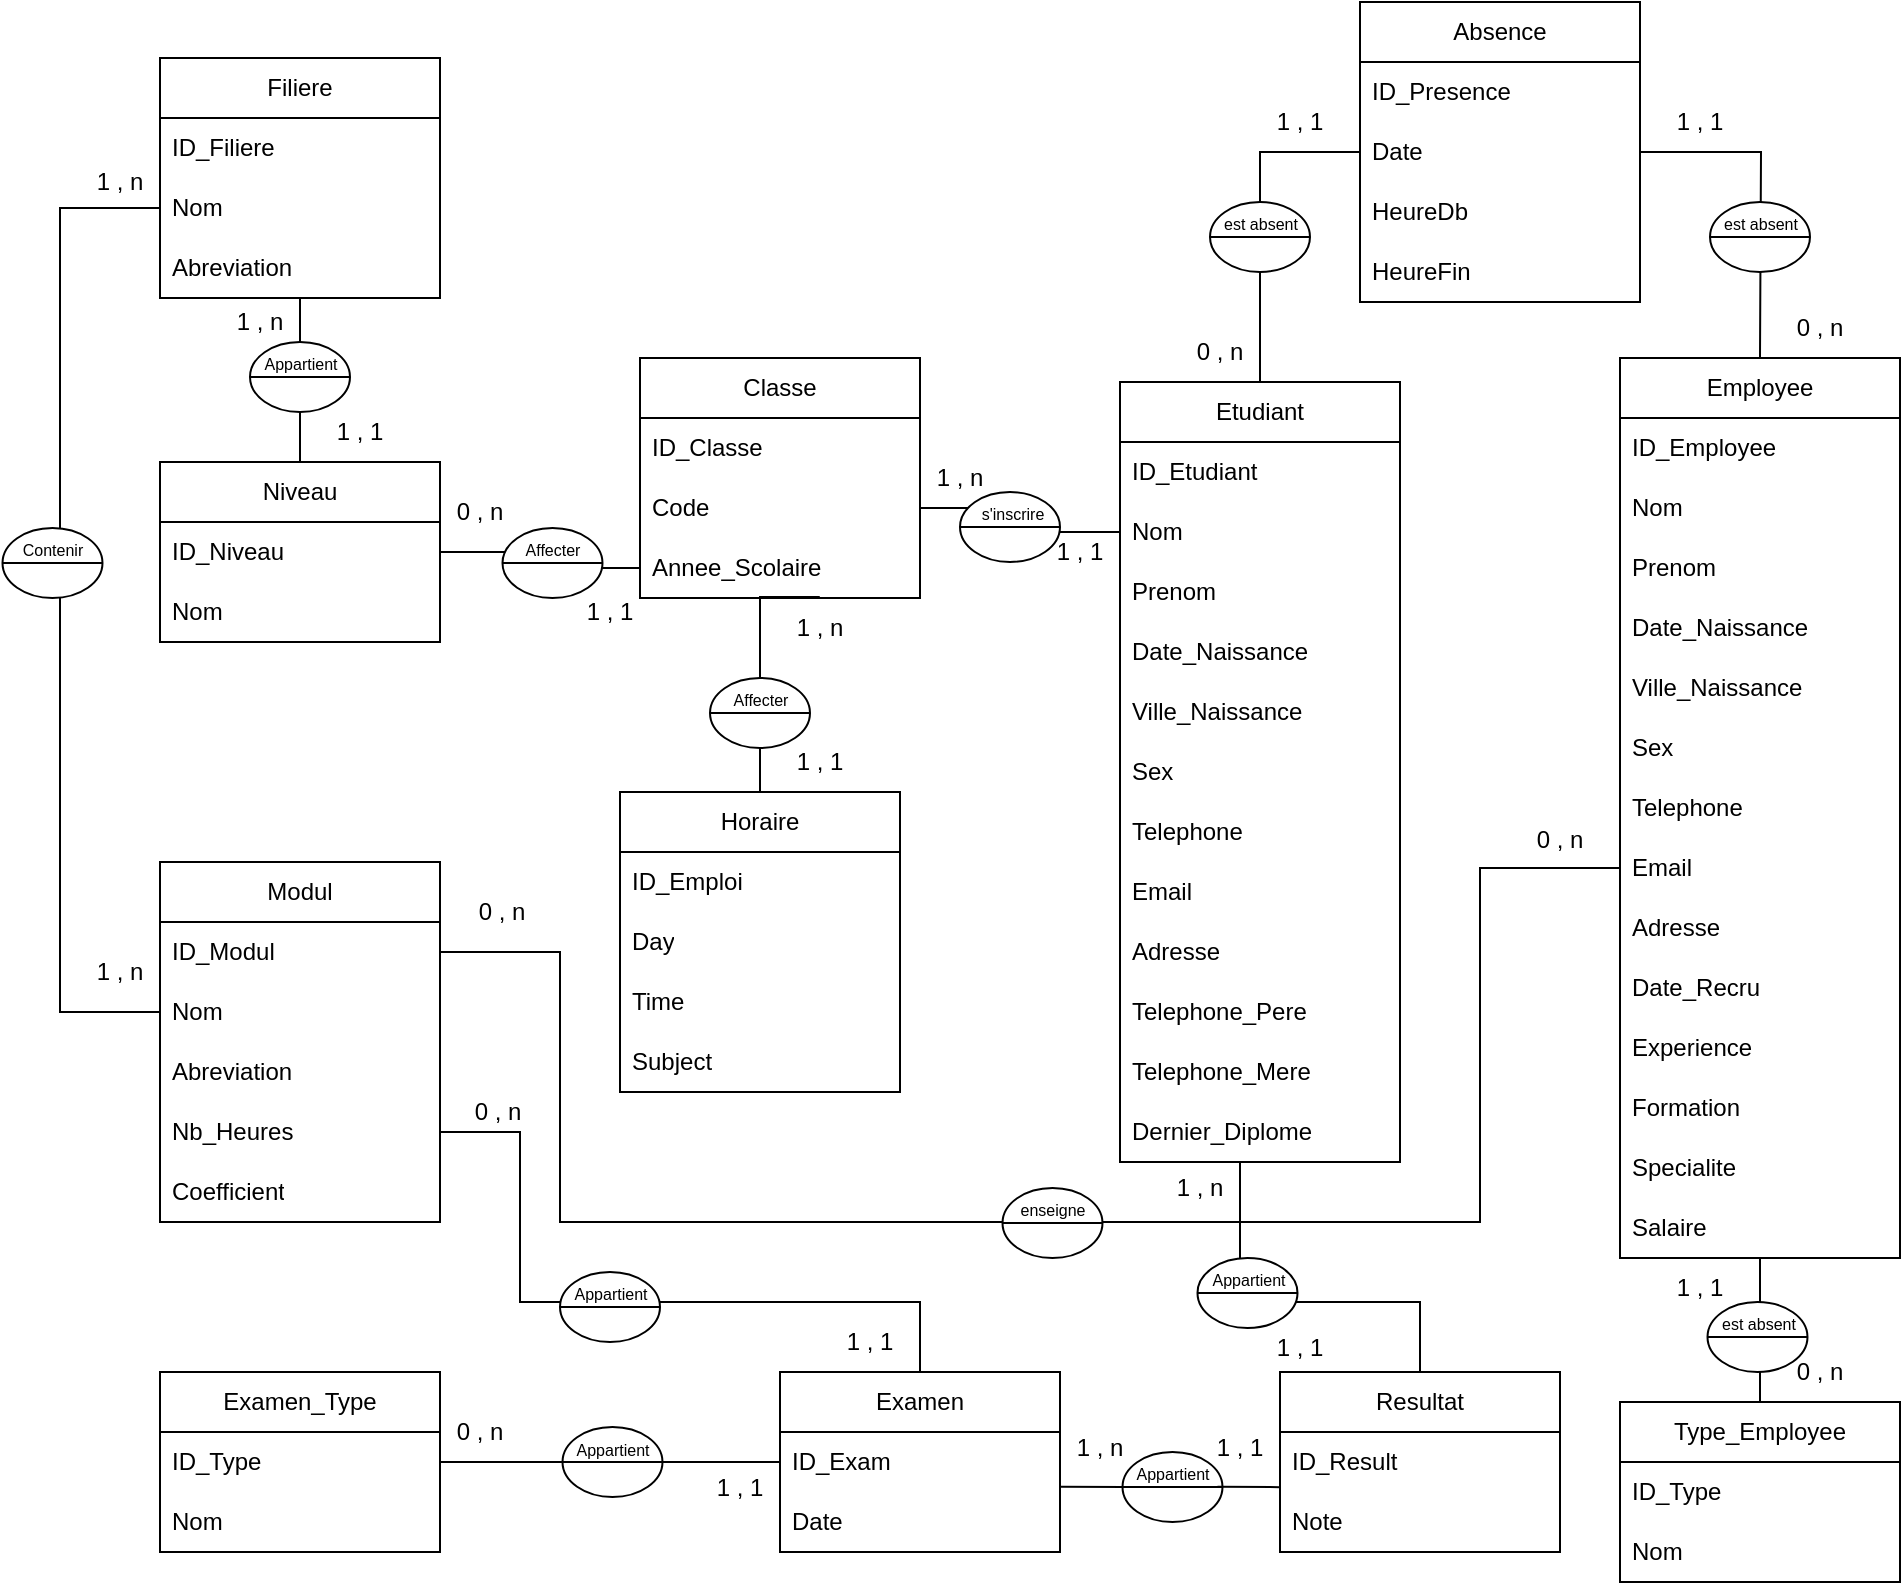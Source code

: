 <mxfile version="20.7.4" type="device"><diagram name="Page-1" id="c4acf3e9-155e-7222-9cf6-157b1a14988f"><mxGraphModel dx="1240" dy="540" grid="1" gridSize="10" guides="1" tooltips="1" connect="1" arrows="1" fold="1" page="1" pageScale="1" pageWidth="1169" pageHeight="827" math="0" shadow="0"><root><mxCell id="0"/><mxCell id="1" parent="0"/><mxCell id="BDqJFJraosxSf5C32oh6-7" value="Etudiant" style="swimlane;fontStyle=0;childLayout=stackLayout;horizontal=1;startSize=30;horizontalStack=0;resizeParent=1;resizeParentMax=0;resizeLast=0;collapsible=1;marginBottom=0;whiteSpace=wrap;html=1;" parent="1" vertex="1"><mxGeometry x="720" y="200" width="140" height="390" as="geometry"><mxRectangle x="700" y="240" width="80" height="30" as="alternateBounds"/></mxGeometry></mxCell><mxCell id="BDqJFJraosxSf5C32oh6-8" value="ID_Etudiant" style="text;strokeColor=none;fillColor=none;align=left;verticalAlign=middle;spacingLeft=4;spacingRight=4;overflow=hidden;points=[[0,0.5],[1,0.5]];portConstraint=eastwest;rotatable=0;whiteSpace=wrap;html=1;" parent="BDqJFJraosxSf5C32oh6-7" vertex="1"><mxGeometry y="30" width="140" height="30" as="geometry"/></mxCell><mxCell id="BDqJFJraosxSf5C32oh6-9" value="Nom" style="text;strokeColor=none;fillColor=none;align=left;verticalAlign=middle;spacingLeft=4;spacingRight=4;overflow=hidden;points=[[0,0.5],[1,0.5]];portConstraint=eastwest;rotatable=0;whiteSpace=wrap;html=1;" parent="BDqJFJraosxSf5C32oh6-7" vertex="1"><mxGeometry y="60" width="140" height="30" as="geometry"/></mxCell><mxCell id="BDqJFJraosxSf5C32oh6-10" value="Prenom" style="text;strokeColor=none;fillColor=none;align=left;verticalAlign=middle;spacingLeft=4;spacingRight=4;overflow=hidden;points=[[0,0.5],[1,0.5]];portConstraint=eastwest;rotatable=0;whiteSpace=wrap;html=1;" parent="BDqJFJraosxSf5C32oh6-7" vertex="1"><mxGeometry y="90" width="140" height="30" as="geometry"/></mxCell><mxCell id="BDqJFJraosxSf5C32oh6-11" value="Date_Naissance" style="text;strokeColor=none;fillColor=none;align=left;verticalAlign=middle;spacingLeft=4;spacingRight=4;overflow=hidden;points=[[0,0.5],[1,0.5]];portConstraint=eastwest;rotatable=0;whiteSpace=wrap;html=1;" parent="BDqJFJraosxSf5C32oh6-7" vertex="1"><mxGeometry y="120" width="140" height="30" as="geometry"/></mxCell><mxCell id="BDqJFJraosxSf5C32oh6-13" value="Ville_Naissance" style="text;strokeColor=none;fillColor=none;align=left;verticalAlign=middle;spacingLeft=4;spacingRight=4;overflow=hidden;points=[[0,0.5],[1,0.5]];portConstraint=eastwest;rotatable=0;whiteSpace=wrap;html=1;" parent="BDqJFJraosxSf5C32oh6-7" vertex="1"><mxGeometry y="150" width="140" height="30" as="geometry"/></mxCell><mxCell id="BDqJFJraosxSf5C32oh6-14" value="Sex" style="text;strokeColor=none;fillColor=none;align=left;verticalAlign=middle;spacingLeft=4;spacingRight=4;overflow=hidden;points=[[0,0.5],[1,0.5]];portConstraint=eastwest;rotatable=0;whiteSpace=wrap;html=1;" parent="BDqJFJraosxSf5C32oh6-7" vertex="1"><mxGeometry y="180" width="140" height="30" as="geometry"/></mxCell><mxCell id="BDqJFJraosxSf5C32oh6-16" value="Telephone" style="text;strokeColor=none;fillColor=none;align=left;verticalAlign=middle;spacingLeft=4;spacingRight=4;overflow=hidden;points=[[0,0.5],[1,0.5]];portConstraint=eastwest;rotatable=0;whiteSpace=wrap;html=1;" parent="BDqJFJraosxSf5C32oh6-7" vertex="1"><mxGeometry y="210" width="140" height="30" as="geometry"/></mxCell><mxCell id="BDqJFJraosxSf5C32oh6-15" value="Email" style="text;strokeColor=none;fillColor=none;align=left;verticalAlign=middle;spacingLeft=4;spacingRight=4;overflow=hidden;points=[[0,0.5],[1,0.5]];portConstraint=eastwest;rotatable=0;whiteSpace=wrap;html=1;" parent="BDqJFJraosxSf5C32oh6-7" vertex="1"><mxGeometry y="240" width="140" height="30" as="geometry"/></mxCell><mxCell id="BDqJFJraosxSf5C32oh6-12" value="Adresse" style="text;strokeColor=none;fillColor=none;align=left;verticalAlign=middle;spacingLeft=4;spacingRight=4;overflow=hidden;points=[[0,0.5],[1,0.5]];portConstraint=eastwest;rotatable=0;whiteSpace=wrap;html=1;" parent="BDqJFJraosxSf5C32oh6-7" vertex="1"><mxGeometry y="270" width="140" height="30" as="geometry"/></mxCell><mxCell id="BDqJFJraosxSf5C32oh6-17" value="Telephone_Pere" style="text;strokeColor=none;fillColor=none;align=left;verticalAlign=middle;spacingLeft=4;spacingRight=4;overflow=hidden;points=[[0,0.5],[1,0.5]];portConstraint=eastwest;rotatable=0;whiteSpace=wrap;html=1;" parent="BDqJFJraosxSf5C32oh6-7" vertex="1"><mxGeometry y="300" width="140" height="30" as="geometry"/></mxCell><mxCell id="BDqJFJraosxSf5C32oh6-19" value="Telephone_Mere" style="text;strokeColor=none;fillColor=none;align=left;verticalAlign=middle;spacingLeft=4;spacingRight=4;overflow=hidden;points=[[0,0.5],[1,0.5]];portConstraint=eastwest;rotatable=0;whiteSpace=wrap;html=1;" parent="BDqJFJraosxSf5C32oh6-7" vertex="1"><mxGeometry y="330" width="140" height="30" as="geometry"/></mxCell><mxCell id="BDqJFJraosxSf5C32oh6-22" value="Dernier_Diplome" style="text;strokeColor=none;fillColor=none;align=left;verticalAlign=middle;spacingLeft=4;spacingRight=4;overflow=hidden;points=[[0,0.5],[1,0.5]];portConstraint=eastwest;rotatable=0;whiteSpace=wrap;html=1;" parent="BDqJFJraosxSf5C32oh6-7" vertex="1"><mxGeometry y="360" width="140" height="30" as="geometry"/></mxCell><mxCell id="BDqJFJraosxSf5C32oh6-83" value="" style="edgeStyle=orthogonalEdgeStyle;rounded=0;orthogonalLoop=1;jettySize=auto;html=1;endArrow=none;endFill=0;entryX=0.5;entryY=0;entryDx=0;entryDy=0;exitX=0;exitY=0.5;exitDx=0;exitDy=0;" parent="1" source="BDqJFJraosxSf5C32oh6-25" target="BDqJFJraosxSf5C32oh6-7" edge="1"><mxGeometry relative="1" as="geometry"><mxPoint x="760" y="150" as="targetPoint"/></mxGeometry></mxCell><mxCell id="BDqJFJraosxSf5C32oh6-23" value="Absence" style="swimlane;fontStyle=0;childLayout=stackLayout;horizontal=1;startSize=30;horizontalStack=0;resizeParent=1;resizeParentMax=0;resizeLast=0;collapsible=1;marginBottom=0;whiteSpace=wrap;html=1;" parent="1" vertex="1"><mxGeometry x="840" y="10" width="140" height="150" as="geometry"><mxRectangle x="970" y="60" width="90" height="30" as="alternateBounds"/></mxGeometry></mxCell><mxCell id="BDqJFJraosxSf5C32oh6-24" value="ID_Presence" style="text;strokeColor=none;fillColor=none;align=left;verticalAlign=middle;spacingLeft=4;spacingRight=4;overflow=hidden;points=[[0,0.5],[1,0.5]];portConstraint=eastwest;rotatable=0;whiteSpace=wrap;html=1;" parent="BDqJFJraosxSf5C32oh6-23" vertex="1"><mxGeometry y="30" width="140" height="30" as="geometry"/></mxCell><mxCell id="BDqJFJraosxSf5C32oh6-25" value="Date" style="text;strokeColor=none;fillColor=none;align=left;verticalAlign=middle;spacingLeft=4;spacingRight=4;overflow=hidden;points=[[0,0.5],[1,0.5]];portConstraint=eastwest;rotatable=0;whiteSpace=wrap;html=1;" parent="BDqJFJraosxSf5C32oh6-23" vertex="1"><mxGeometry y="60" width="140" height="30" as="geometry"/></mxCell><mxCell id="BDqJFJraosxSf5C32oh6-26" value="HeureDb" style="text;strokeColor=none;fillColor=none;align=left;verticalAlign=middle;spacingLeft=4;spacingRight=4;overflow=hidden;points=[[0,0.5],[1,0.5]];portConstraint=eastwest;rotatable=0;whiteSpace=wrap;html=1;" parent="BDqJFJraosxSf5C32oh6-23" vertex="1"><mxGeometry y="90" width="140" height="30" as="geometry"/></mxCell><mxCell id="LpvMC98S7LOl_CWkUgZW-2" value="HeureFin" style="text;strokeColor=none;fillColor=none;align=left;verticalAlign=middle;spacingLeft=4;spacingRight=4;overflow=hidden;points=[[0,0.5],[1,0.5]];portConstraint=eastwest;rotatable=0;whiteSpace=wrap;html=1;" vertex="1" parent="BDqJFJraosxSf5C32oh6-23"><mxGeometry y="120" width="140" height="30" as="geometry"/></mxCell><mxCell id="BDqJFJraosxSf5C32oh6-85" value="" style="edgeStyle=orthogonalEdgeStyle;rounded=0;orthogonalLoop=1;jettySize=auto;html=1;endArrow=none;endFill=0;entryX=0.5;entryY=0;entryDx=0;entryDy=0;" parent="1" source="BDqJFJraosxSf5C32oh6-28" target="BDqJFJraosxSf5C32oh6-46" edge="1"><mxGeometry relative="1" as="geometry"/></mxCell><mxCell id="BDqJFJraosxSf5C32oh6-28" value="Employee" style="swimlane;fontStyle=0;childLayout=stackLayout;horizontal=1;startSize=30;horizontalStack=0;resizeParent=1;resizeParentMax=0;resizeLast=0;collapsible=1;marginBottom=0;whiteSpace=wrap;html=1;" parent="1" vertex="1"><mxGeometry x="970" y="188" width="140" height="450" as="geometry"><mxRectangle x="970" y="240" width="90" height="30" as="alternateBounds"/></mxGeometry></mxCell><mxCell id="BDqJFJraosxSf5C32oh6-29" value="ID_Employee" style="text;strokeColor=none;fillColor=none;align=left;verticalAlign=middle;spacingLeft=4;spacingRight=4;overflow=hidden;points=[[0,0.5],[1,0.5]];portConstraint=eastwest;rotatable=0;whiteSpace=wrap;html=1;" parent="BDqJFJraosxSf5C32oh6-28" vertex="1"><mxGeometry y="30" width="140" height="30" as="geometry"/></mxCell><mxCell id="BDqJFJraosxSf5C32oh6-30" value="Nom" style="text;strokeColor=none;fillColor=none;align=left;verticalAlign=middle;spacingLeft=4;spacingRight=4;overflow=hidden;points=[[0,0.5],[1,0.5]];portConstraint=eastwest;rotatable=0;whiteSpace=wrap;html=1;" parent="BDqJFJraosxSf5C32oh6-28" vertex="1"><mxGeometry y="60" width="140" height="30" as="geometry"/></mxCell><mxCell id="BDqJFJraosxSf5C32oh6-31" value="Prenom" style="text;strokeColor=none;fillColor=none;align=left;verticalAlign=middle;spacingLeft=4;spacingRight=4;overflow=hidden;points=[[0,0.5],[1,0.5]];portConstraint=eastwest;rotatable=0;whiteSpace=wrap;html=1;" parent="BDqJFJraosxSf5C32oh6-28" vertex="1"><mxGeometry y="90" width="140" height="30" as="geometry"/></mxCell><mxCell id="BDqJFJraosxSf5C32oh6-32" value="Date_Naissance" style="text;strokeColor=none;fillColor=none;align=left;verticalAlign=middle;spacingLeft=4;spacingRight=4;overflow=hidden;points=[[0,0.5],[1,0.5]];portConstraint=eastwest;rotatable=0;whiteSpace=wrap;html=1;" parent="BDqJFJraosxSf5C32oh6-28" vertex="1"><mxGeometry y="120" width="140" height="30" as="geometry"/></mxCell><mxCell id="BDqJFJraosxSf5C32oh6-33" value="Ville_Naissance" style="text;strokeColor=none;fillColor=none;align=left;verticalAlign=middle;spacingLeft=4;spacingRight=4;overflow=hidden;points=[[0,0.5],[1,0.5]];portConstraint=eastwest;rotatable=0;whiteSpace=wrap;html=1;" parent="BDqJFJraosxSf5C32oh6-28" vertex="1"><mxGeometry y="150" width="140" height="30" as="geometry"/></mxCell><mxCell id="BDqJFJraosxSf5C32oh6-34" value="Sex" style="text;strokeColor=none;fillColor=none;align=left;verticalAlign=middle;spacingLeft=4;spacingRight=4;overflow=hidden;points=[[0,0.5],[1,0.5]];portConstraint=eastwest;rotatable=0;whiteSpace=wrap;html=1;" parent="BDqJFJraosxSf5C32oh6-28" vertex="1"><mxGeometry y="180" width="140" height="30" as="geometry"/></mxCell><mxCell id="BDqJFJraosxSf5C32oh6-35" value="Telephone" style="text;strokeColor=none;fillColor=none;align=left;verticalAlign=middle;spacingLeft=4;spacingRight=4;overflow=hidden;points=[[0,0.5],[1,0.5]];portConstraint=eastwest;rotatable=0;whiteSpace=wrap;html=1;" parent="BDqJFJraosxSf5C32oh6-28" vertex="1"><mxGeometry y="210" width="140" height="30" as="geometry"/></mxCell><mxCell id="BDqJFJraosxSf5C32oh6-36" value="Email" style="text;strokeColor=none;fillColor=none;align=left;verticalAlign=middle;spacingLeft=4;spacingRight=4;overflow=hidden;points=[[0,0.5],[1,0.5]];portConstraint=eastwest;rotatable=0;whiteSpace=wrap;html=1;" parent="BDqJFJraosxSf5C32oh6-28" vertex="1"><mxGeometry y="240" width="140" height="30" as="geometry"/></mxCell><mxCell id="BDqJFJraosxSf5C32oh6-37" value="Adresse" style="text;strokeColor=none;fillColor=none;align=left;verticalAlign=middle;spacingLeft=4;spacingRight=4;overflow=hidden;points=[[0,0.5],[1,0.5]];portConstraint=eastwest;rotatable=0;whiteSpace=wrap;html=1;" parent="BDqJFJraosxSf5C32oh6-28" vertex="1"><mxGeometry y="270" width="140" height="30" as="geometry"/></mxCell><mxCell id="BDqJFJraosxSf5C32oh6-41" value="Date_Recru" style="text;strokeColor=none;fillColor=none;align=left;verticalAlign=middle;spacingLeft=4;spacingRight=4;overflow=hidden;points=[[0,0.5],[1,0.5]];portConstraint=eastwest;rotatable=0;whiteSpace=wrap;html=1;" parent="BDqJFJraosxSf5C32oh6-28" vertex="1"><mxGeometry y="300" width="140" height="30" as="geometry"/></mxCell><mxCell id="BDqJFJraosxSf5C32oh6-42" value="Experience" style="text;strokeColor=none;fillColor=none;align=left;verticalAlign=middle;spacingLeft=4;spacingRight=4;overflow=hidden;points=[[0,0.5],[1,0.5]];portConstraint=eastwest;rotatable=0;whiteSpace=wrap;html=1;" parent="BDqJFJraosxSf5C32oh6-28" vertex="1"><mxGeometry y="330" width="140" height="30" as="geometry"/></mxCell><mxCell id="BDqJFJraosxSf5C32oh6-45" value="Formation" style="text;strokeColor=none;fillColor=none;align=left;verticalAlign=middle;spacingLeft=4;spacingRight=4;overflow=hidden;points=[[0,0.5],[1,0.5]];portConstraint=eastwest;rotatable=0;whiteSpace=wrap;html=1;" parent="BDqJFJraosxSf5C32oh6-28" vertex="1"><mxGeometry y="360" width="140" height="30" as="geometry"/></mxCell><mxCell id="BDqJFJraosxSf5C32oh6-43" value="Specialite" style="text;strokeColor=none;fillColor=none;align=left;verticalAlign=middle;spacingLeft=4;spacingRight=4;overflow=hidden;points=[[0,0.5],[1,0.5]];portConstraint=eastwest;rotatable=0;whiteSpace=wrap;html=1;" parent="BDqJFJraosxSf5C32oh6-28" vertex="1"><mxGeometry y="390" width="140" height="30" as="geometry"/></mxCell><mxCell id="BDqJFJraosxSf5C32oh6-44" value="Salaire" style="text;strokeColor=none;fillColor=none;align=left;verticalAlign=middle;spacingLeft=4;spacingRight=4;overflow=hidden;points=[[0,0.5],[1,0.5]];portConstraint=eastwest;rotatable=0;whiteSpace=wrap;html=1;" parent="BDqJFJraosxSf5C32oh6-28" vertex="1"><mxGeometry y="420" width="140" height="30" as="geometry"/></mxCell><mxCell id="BDqJFJraosxSf5C32oh6-46" value="Type_Employee" style="swimlane;fontStyle=0;childLayout=stackLayout;horizontal=1;startSize=30;horizontalStack=0;resizeParent=1;resizeParentMax=0;resizeLast=0;collapsible=1;marginBottom=0;whiteSpace=wrap;html=1;" parent="1" vertex="1"><mxGeometry x="970" y="710" width="140" height="90" as="geometry"><mxRectangle x="490" y="700" width="130" height="30" as="alternateBounds"/></mxGeometry></mxCell><mxCell id="BDqJFJraosxSf5C32oh6-47" value="ID_Type" style="text;strokeColor=none;fillColor=none;align=left;verticalAlign=middle;spacingLeft=4;spacingRight=4;overflow=hidden;points=[[0,0.5],[1,0.5]];portConstraint=eastwest;rotatable=0;whiteSpace=wrap;html=1;" parent="BDqJFJraosxSf5C32oh6-46" vertex="1"><mxGeometry y="30" width="140" height="30" as="geometry"/></mxCell><mxCell id="BDqJFJraosxSf5C32oh6-48" value="Nom" style="text;strokeColor=none;fillColor=none;align=left;verticalAlign=middle;spacingLeft=4;spacingRight=4;overflow=hidden;points=[[0,0.5],[1,0.5]];portConstraint=eastwest;rotatable=0;whiteSpace=wrap;html=1;" parent="BDqJFJraosxSf5C32oh6-46" vertex="1"><mxGeometry y="60" width="140" height="30" as="geometry"/></mxCell><mxCell id="BDqJFJraosxSf5C32oh6-50" value="Modul" style="swimlane;fontStyle=0;childLayout=stackLayout;horizontal=1;startSize=30;horizontalStack=0;resizeParent=1;resizeParentMax=0;resizeLast=0;collapsible=1;marginBottom=0;whiteSpace=wrap;html=1;" parent="1" vertex="1"><mxGeometry x="240" y="440" width="140" height="180" as="geometry"><mxRectangle x="100" y="240" width="70" height="30" as="alternateBounds"/></mxGeometry></mxCell><mxCell id="BDqJFJraosxSf5C32oh6-51" value="ID_Modul" style="text;strokeColor=none;fillColor=none;align=left;verticalAlign=middle;spacingLeft=4;spacingRight=4;overflow=hidden;points=[[0,0.5],[1,0.5]];portConstraint=eastwest;rotatable=0;whiteSpace=wrap;html=1;" parent="BDqJFJraosxSf5C32oh6-50" vertex="1"><mxGeometry y="30" width="140" height="30" as="geometry"/></mxCell><mxCell id="BDqJFJraosxSf5C32oh6-52" value="Nom" style="text;strokeColor=none;fillColor=none;align=left;verticalAlign=middle;spacingLeft=4;spacingRight=4;overflow=hidden;points=[[0,0.5],[1,0.5]];portConstraint=eastwest;rotatable=0;whiteSpace=wrap;html=1;" parent="BDqJFJraosxSf5C32oh6-50" vertex="1"><mxGeometry y="60" width="140" height="30" as="geometry"/></mxCell><mxCell id="BDqJFJraosxSf5C32oh6-54" value="Abreviation" style="text;strokeColor=none;fillColor=none;align=left;verticalAlign=middle;spacingLeft=4;spacingRight=4;overflow=hidden;points=[[0,0.5],[1,0.5]];portConstraint=eastwest;rotatable=0;whiteSpace=wrap;html=1;" parent="BDqJFJraosxSf5C32oh6-50" vertex="1"><mxGeometry y="90" width="140" height="30" as="geometry"/></mxCell><mxCell id="BDqJFJraosxSf5C32oh6-53" value="Nb_Heures" style="text;strokeColor=none;fillColor=none;align=left;verticalAlign=middle;spacingLeft=4;spacingRight=4;overflow=hidden;points=[[0,0.5],[1,0.5]];portConstraint=eastwest;rotatable=0;whiteSpace=wrap;html=1;" parent="BDqJFJraosxSf5C32oh6-50" vertex="1"><mxGeometry y="120" width="140" height="30" as="geometry"/></mxCell><mxCell id="wrR110XoB-tmoov1Erdq-1" value="Coefficient" style="text;strokeColor=none;fillColor=none;align=left;verticalAlign=middle;spacingLeft=4;spacingRight=4;overflow=hidden;points=[[0,0.5],[1,0.5]];portConstraint=eastwest;rotatable=0;whiteSpace=wrap;html=1;" parent="BDqJFJraosxSf5C32oh6-50" vertex="1"><mxGeometry y="150" width="140" height="30" as="geometry"/></mxCell><mxCell id="BDqJFJraosxSf5C32oh6-127" value="" style="edgeStyle=orthogonalEdgeStyle;rounded=0;orthogonalLoop=1;jettySize=auto;html=1;endArrow=none;endFill=0;entryX=0.5;entryY=0.982;entryDx=0;entryDy=0;entryPerimeter=0;" parent="1" source="BDqJFJraosxSf5C32oh6-55" target="BDqJFJraosxSf5C32oh6-65" edge="1"><mxGeometry relative="1" as="geometry"/></mxCell><mxCell id="BDqJFJraosxSf5C32oh6-55" value="Niveau" style="swimlane;fontStyle=0;childLayout=stackLayout;horizontal=1;startSize=30;horizontalStack=0;resizeParent=1;resizeParentMax=0;resizeLast=0;collapsible=1;marginBottom=0;whiteSpace=wrap;html=1;" parent="1" vertex="1"><mxGeometry x="240" y="240" width="140" height="90" as="geometry"><mxRectangle x="100" y="480" width="80" height="30" as="alternateBounds"/></mxGeometry></mxCell><mxCell id="BDqJFJraosxSf5C32oh6-56" value="ID_Niveau" style="text;strokeColor=none;fillColor=none;align=left;verticalAlign=middle;spacingLeft=4;spacingRight=4;overflow=hidden;points=[[0,0.5],[1,0.5]];portConstraint=eastwest;rotatable=0;whiteSpace=wrap;html=1;" parent="BDqJFJraosxSf5C32oh6-55" vertex="1"><mxGeometry y="30" width="140" height="30" as="geometry"/></mxCell><mxCell id="BDqJFJraosxSf5C32oh6-57" value="Nom" style="text;strokeColor=none;fillColor=none;align=left;verticalAlign=middle;spacingLeft=4;spacingRight=4;overflow=hidden;points=[[0,0.5],[1,0.5]];portConstraint=eastwest;rotatable=0;whiteSpace=wrap;html=1;" parent="BDqJFJraosxSf5C32oh6-55" vertex="1"><mxGeometry y="60" width="140" height="30" as="geometry"/></mxCell><mxCell id="BDqJFJraosxSf5C32oh6-62" value="Filiere" style="swimlane;fontStyle=0;childLayout=stackLayout;horizontal=1;startSize=30;horizontalStack=0;resizeParent=1;resizeParentMax=0;resizeLast=0;collapsible=1;marginBottom=0;whiteSpace=wrap;html=1;" parent="1" vertex="1"><mxGeometry x="240" y="38" width="140" height="120" as="geometry"><mxRectangle x="100" y="480" width="80" height="30" as="alternateBounds"/></mxGeometry></mxCell><mxCell id="BDqJFJraosxSf5C32oh6-63" value="ID_Filiere" style="text;strokeColor=none;fillColor=none;align=left;verticalAlign=middle;spacingLeft=4;spacingRight=4;overflow=hidden;points=[[0,0.5],[1,0.5]];portConstraint=eastwest;rotatable=0;whiteSpace=wrap;html=1;" parent="BDqJFJraosxSf5C32oh6-62" vertex="1"><mxGeometry y="30" width="140" height="30" as="geometry"/></mxCell><mxCell id="BDqJFJraosxSf5C32oh6-64" value="Nom" style="text;strokeColor=none;fillColor=none;align=left;verticalAlign=middle;spacingLeft=4;spacingRight=4;overflow=hidden;points=[[0,0.5],[1,0.5]];portConstraint=eastwest;rotatable=0;whiteSpace=wrap;html=1;" parent="BDqJFJraosxSf5C32oh6-62" vertex="1"><mxGeometry y="60" width="140" height="30" as="geometry"/></mxCell><mxCell id="BDqJFJraosxSf5C32oh6-65" value="Abreviation" style="text;strokeColor=none;fillColor=none;align=left;verticalAlign=middle;spacingLeft=4;spacingRight=4;overflow=hidden;points=[[0,0.5],[1,0.5]];portConstraint=eastwest;rotatable=0;whiteSpace=wrap;html=1;" parent="BDqJFJraosxSf5C32oh6-62" vertex="1"><mxGeometry y="90" width="140" height="30" as="geometry"/></mxCell><mxCell id="BDqJFJraosxSf5C32oh6-84" value="" style="edgeStyle=orthogonalEdgeStyle;rounded=0;orthogonalLoop=1;jettySize=auto;html=1;endArrow=none;endFill=0;entryX=0.5;entryY=0;entryDx=0;entryDy=0;exitX=1;exitY=0.5;exitDx=0;exitDy=0;" parent="1" source="BDqJFJraosxSf5C32oh6-25" edge="1"><mxGeometry relative="1" as="geometry"><mxPoint x="1110" y="85" as="sourcePoint"/><mxPoint x="1040" y="188" as="targetPoint"/></mxGeometry></mxCell><mxCell id="BDqJFJraosxSf5C32oh6-86" value="Classe" style="swimlane;fontStyle=0;childLayout=stackLayout;horizontal=1;startSize=30;horizontalStack=0;resizeParent=1;resizeParentMax=0;resizeLast=0;collapsible=1;marginBottom=0;whiteSpace=wrap;html=1;" parent="1" vertex="1"><mxGeometry x="480" y="188" width="140" height="120" as="geometry"><mxRectangle x="100" y="240" width="70" height="30" as="alternateBounds"/></mxGeometry></mxCell><mxCell id="BDqJFJraosxSf5C32oh6-87" value="ID_Classe" style="text;strokeColor=none;fillColor=none;align=left;verticalAlign=middle;spacingLeft=4;spacingRight=4;overflow=hidden;points=[[0,0.5],[1,0.5]];portConstraint=eastwest;rotatable=0;whiteSpace=wrap;html=1;" parent="BDqJFJraosxSf5C32oh6-86" vertex="1"><mxGeometry y="30" width="140" height="30" as="geometry"/></mxCell><mxCell id="BDqJFJraosxSf5C32oh6-88" value="Code" style="text;strokeColor=none;fillColor=none;align=left;verticalAlign=middle;spacingLeft=4;spacingRight=4;overflow=hidden;points=[[0,0.5],[1,0.5]];portConstraint=eastwest;rotatable=0;whiteSpace=wrap;html=1;" parent="BDqJFJraosxSf5C32oh6-86" vertex="1"><mxGeometry y="60" width="140" height="30" as="geometry"/></mxCell><mxCell id="BDqJFJraosxSf5C32oh6-89" value="Annee_Scolaire" style="text;strokeColor=none;fillColor=none;align=left;verticalAlign=middle;spacingLeft=4;spacingRight=4;overflow=hidden;points=[[0,0.5],[1,0.5]];portConstraint=eastwest;rotatable=0;whiteSpace=wrap;html=1;" parent="BDqJFJraosxSf5C32oh6-86" vertex="1"><mxGeometry y="90" width="140" height="30" as="geometry"/></mxCell><mxCell id="BDqJFJraosxSf5C32oh6-91" value="" style="edgeStyle=orthogonalEdgeStyle;rounded=0;orthogonalLoop=1;jettySize=auto;html=1;endArrow=none;endFill=0;entryX=0;entryY=0.5;entryDx=0;entryDy=0;" parent="1" source="BDqJFJraosxSf5C32oh6-56" target="BDqJFJraosxSf5C32oh6-89" edge="1"><mxGeometry relative="1" as="geometry"><mxPoint x="460" y="285" as="targetPoint"/></mxGeometry></mxCell><mxCell id="BDqJFJraosxSf5C32oh6-96" value="" style="edgeStyle=orthogonalEdgeStyle;rounded=0;orthogonalLoop=1;jettySize=auto;html=1;endArrow=none;endFill=0;entryX=0.642;entryY=0.982;entryDx=0;entryDy=0;entryPerimeter=0;" parent="1" source="BDqJFJraosxSf5C32oh6-92" target="BDqJFJraosxSf5C32oh6-89" edge="1"><mxGeometry x="1" y="-38" relative="1" as="geometry"><Array as="points"><mxPoint x="540" y="307"/></Array><mxPoint x="20" y="-5" as="offset"/></mxGeometry></mxCell><mxCell id="BDqJFJraosxSf5C32oh6-92" value="Horaire" style="swimlane;fontStyle=0;childLayout=stackLayout;horizontal=1;startSize=30;horizontalStack=0;resizeParent=1;resizeParentMax=0;resizeLast=0;collapsible=1;marginBottom=0;whiteSpace=wrap;html=1;" parent="1" vertex="1"><mxGeometry x="470" y="405" width="140" height="150" as="geometry"><mxRectangle x="100" y="240" width="70" height="30" as="alternateBounds"/></mxGeometry></mxCell><mxCell id="BDqJFJraosxSf5C32oh6-93" value="ID_Emploi" style="text;strokeColor=none;fillColor=none;align=left;verticalAlign=middle;spacingLeft=4;spacingRight=4;overflow=hidden;points=[[0,0.5],[1,0.5]];portConstraint=eastwest;rotatable=0;whiteSpace=wrap;html=1;" parent="BDqJFJraosxSf5C32oh6-92" vertex="1"><mxGeometry y="30" width="140" height="30" as="geometry"/></mxCell><mxCell id="BDqJFJraosxSf5C32oh6-94" value="Day" style="text;strokeColor=none;fillColor=none;align=left;verticalAlign=middle;spacingLeft=4;spacingRight=4;overflow=hidden;points=[[0,0.5],[1,0.5]];portConstraint=eastwest;rotatable=0;whiteSpace=wrap;html=1;" parent="BDqJFJraosxSf5C32oh6-92" vertex="1"><mxGeometry y="60" width="140" height="30" as="geometry"/></mxCell><mxCell id="cMiO4FuZJU6oSUpHGJwt-8" value="Time" style="text;strokeColor=none;fillColor=none;align=left;verticalAlign=middle;spacingLeft=4;spacingRight=4;overflow=hidden;points=[[0,0.5],[1,0.5]];portConstraint=eastwest;rotatable=0;whiteSpace=wrap;html=1;" parent="BDqJFJraosxSf5C32oh6-92" vertex="1"><mxGeometry y="90" width="140" height="30" as="geometry"/></mxCell><mxCell id="BDqJFJraosxSf5C32oh6-95" value="Subject" style="text;strokeColor=none;fillColor=none;align=left;verticalAlign=middle;spacingLeft=4;spacingRight=4;overflow=hidden;points=[[0,0.5],[1,0.5]];portConstraint=eastwest;rotatable=0;whiteSpace=wrap;html=1;" parent="BDqJFJraosxSf5C32oh6-92" vertex="1"><mxGeometry y="120" width="140" height="30" as="geometry"/></mxCell><mxCell id="BDqJFJraosxSf5C32oh6-97" value="" style="edgeStyle=orthogonalEdgeStyle;rounded=0;orthogonalLoop=1;jettySize=auto;html=1;endArrow=none;endFill=0;entryX=1;entryY=0.5;entryDx=0;entryDy=0;" parent="1" source="BDqJFJraosxSf5C32oh6-9" target="BDqJFJraosxSf5C32oh6-88" edge="1"><mxGeometry relative="1" as="geometry"/></mxCell><mxCell id="BDqJFJraosxSf5C32oh6-99" value="" style="endArrow=none;html=1;rounded=0;exitX=1;exitY=0.5;exitDx=0;exitDy=0;entryX=0;entryY=0.5;entryDx=0;entryDy=0;" parent="1" source="BDqJFJraosxSf5C32oh6-51" target="BDqJFJraosxSf5C32oh6-36" edge="1"><mxGeometry width="50" height="50" relative="1" as="geometry"><mxPoint x="650" y="490" as="sourcePoint"/><mxPoint x="700" y="440" as="targetPoint"/><Array as="points"><mxPoint x="440" y="485"/><mxPoint x="440" y="620"/><mxPoint x="900" y="620"/><mxPoint x="900" y="443"/></Array></mxGeometry></mxCell><mxCell id="BDqJFJraosxSf5C32oh6-100" value="Examen" style="swimlane;fontStyle=0;childLayout=stackLayout;horizontal=1;startSize=30;horizontalStack=0;resizeParent=1;resizeParentMax=0;resizeLast=0;collapsible=1;marginBottom=0;whiteSpace=wrap;html=1;" parent="1" vertex="1"><mxGeometry x="550" y="695" width="140" height="90" as="geometry"><mxRectangle x="490" y="700" width="130" height="30" as="alternateBounds"/></mxGeometry></mxCell><mxCell id="BDqJFJraosxSf5C32oh6-101" value="ID_Exam" style="text;strokeColor=none;fillColor=none;align=left;verticalAlign=middle;spacingLeft=4;spacingRight=4;overflow=hidden;points=[[0,0.5],[1,0.5]];portConstraint=eastwest;rotatable=0;whiteSpace=wrap;html=1;" parent="BDqJFJraosxSf5C32oh6-100" vertex="1"><mxGeometry y="30" width="140" height="30" as="geometry"/></mxCell><mxCell id="BDqJFJraosxSf5C32oh6-119" value="Date" style="text;strokeColor=none;fillColor=none;align=left;verticalAlign=middle;spacingLeft=4;spacingRight=4;overflow=hidden;points=[[0,0.5],[1,0.5]];portConstraint=eastwest;rotatable=0;whiteSpace=wrap;html=1;" parent="BDqJFJraosxSf5C32oh6-100" vertex="1"><mxGeometry y="60" width="140" height="30" as="geometry"/></mxCell><mxCell id="BDqJFJraosxSf5C32oh6-111" value="" style="edgeStyle=orthogonalEdgeStyle;rounded=0;orthogonalLoop=1;jettySize=auto;html=1;endArrow=none;endFill=0;entryX=0;entryY=0.5;entryDx=0;entryDy=0;" parent="1" source="BDqJFJraosxSf5C32oh6-103" target="BDqJFJraosxSf5C32oh6-100" edge="1"><mxGeometry relative="1" as="geometry"/></mxCell><mxCell id="BDqJFJraosxSf5C32oh6-103" value="Examen_Type" style="swimlane;fontStyle=0;childLayout=stackLayout;horizontal=1;startSize=30;horizontalStack=0;resizeParent=1;resizeParentMax=0;resizeLast=0;collapsible=1;marginBottom=0;whiteSpace=wrap;html=1;" parent="1" vertex="1"><mxGeometry x="240" y="695" width="140" height="90" as="geometry"><mxRectangle x="490" y="700" width="130" height="30" as="alternateBounds"/></mxGeometry></mxCell><mxCell id="BDqJFJraosxSf5C32oh6-104" value="ID_Type" style="text;strokeColor=none;fillColor=none;align=left;verticalAlign=middle;spacingLeft=4;spacingRight=4;overflow=hidden;points=[[0,0.5],[1,0.5]];portConstraint=eastwest;rotatable=0;whiteSpace=wrap;html=1;" parent="BDqJFJraosxSf5C32oh6-103" vertex="1"><mxGeometry y="30" width="140" height="30" as="geometry"/></mxCell><mxCell id="BDqJFJraosxSf5C32oh6-105" value="Nom" style="text;strokeColor=none;fillColor=none;align=left;verticalAlign=middle;spacingLeft=4;spacingRight=4;overflow=hidden;points=[[0,0.5],[1,0.5]];portConstraint=eastwest;rotatable=0;whiteSpace=wrap;html=1;" parent="BDqJFJraosxSf5C32oh6-103" vertex="1"><mxGeometry y="60" width="140" height="30" as="geometry"/></mxCell><mxCell id="BDqJFJraosxSf5C32oh6-130" value="" style="endArrow=none;html=1;rounded=0;exitX=1;exitY=0.5;exitDx=0;exitDy=0;entryX=0.5;entryY=0;entryDx=0;entryDy=0;" parent="1" source="BDqJFJraosxSf5C32oh6-53" target="BDqJFJraosxSf5C32oh6-100" edge="1"><mxGeometry width="50" height="50" relative="1" as="geometry"><mxPoint x="700" y="470" as="sourcePoint"/><mxPoint x="750" y="420" as="targetPoint"/><Array as="points"><mxPoint x="420" y="575"/><mxPoint x="420" y="660"/><mxPoint x="620" y="660"/></Array></mxGeometry></mxCell><mxCell id="BDqJFJraosxSf5C32oh6-131" value="1 , 1" style="text;html=1;strokeColor=none;fillColor=none;align=center;verticalAlign=middle;whiteSpace=wrap;rounded=0;" parent="1" vertex="1"><mxGeometry x="980" y="55" width="60" height="30" as="geometry"/></mxCell><mxCell id="BDqJFJraosxSf5C32oh6-132" value="0 , n" style="text;html=1;strokeColor=none;fillColor=none;align=center;verticalAlign=middle;whiteSpace=wrap;rounded=0;" parent="1" vertex="1"><mxGeometry x="1040" y="158" width="60" height="30" as="geometry"/></mxCell><mxCell id="BDqJFJraosxSf5C32oh6-133" value="0 , n" style="text;html=1;strokeColor=none;fillColor=none;align=center;verticalAlign=middle;whiteSpace=wrap;rounded=0;" parent="1" vertex="1"><mxGeometry x="740" y="170" width="60" height="30" as="geometry"/></mxCell><mxCell id="BDqJFJraosxSf5C32oh6-134" value="1 , 1" style="text;html=1;strokeColor=none;fillColor=none;align=center;verticalAlign=middle;whiteSpace=wrap;rounded=0;" parent="1" vertex="1"><mxGeometry x="780" y="55" width="60" height="30" as="geometry"/></mxCell><mxCell id="BDqJFJraosxSf5C32oh6-135" value="1 , n" style="text;html=1;strokeColor=none;fillColor=none;align=center;verticalAlign=middle;whiteSpace=wrap;rounded=0;" parent="1" vertex="1"><mxGeometry x="610" y="233" width="60" height="30" as="geometry"/></mxCell><mxCell id="BDqJFJraosxSf5C32oh6-136" value="1 , 1" style="text;html=1;strokeColor=none;fillColor=none;align=center;verticalAlign=middle;whiteSpace=wrap;rounded=0;" parent="1" vertex="1"><mxGeometry x="670" y="270" width="60" height="30" as="geometry"/></mxCell><mxCell id="BDqJFJraosxSf5C32oh6-137" value="0 , n" style="text;html=1;strokeColor=none;fillColor=none;align=center;verticalAlign=middle;whiteSpace=wrap;rounded=0;" parent="1" vertex="1"><mxGeometry x="1040" y="680" width="60" height="30" as="geometry"/></mxCell><mxCell id="BDqJFJraosxSf5C32oh6-138" value="1 , 1" style="text;html=1;strokeColor=none;fillColor=none;align=center;verticalAlign=middle;whiteSpace=wrap;rounded=0;" parent="1" vertex="1"><mxGeometry x="980" y="638" width="60" height="30" as="geometry"/></mxCell><mxCell id="BDqJFJraosxSf5C32oh6-147" value="" style="ellipse;whiteSpace=wrap;html=1;" parent="1" vertex="1"><mxGeometry x="765" y="110" width="50" height="35" as="geometry"/></mxCell><mxCell id="BDqJFJraosxSf5C32oh6-148" value="" style="endArrow=none;html=1;rounded=0;exitX=0;exitY=0.5;exitDx=0;exitDy=0;entryX=1;entryY=0.5;entryDx=0;entryDy=0;" parent="1" source="BDqJFJraosxSf5C32oh6-147" target="BDqJFJraosxSf5C32oh6-147" edge="1"><mxGeometry width="50" height="50" relative="1" as="geometry"><mxPoint x="880" y="175" as="sourcePoint"/><mxPoint x="930" y="125" as="targetPoint"/></mxGeometry></mxCell><mxCell id="BDqJFJraosxSf5C32oh6-149" value="&lt;font style=&quot;font-size: 8px;&quot;&gt;est absent&lt;/font&gt;" style="text;html=1;strokeColor=none;fillColor=none;align=center;verticalAlign=middle;whiteSpace=wrap;rounded=0;" parent="1" vertex="1"><mxGeometry x="763.75" y="115" width="52.5" height="10" as="geometry"/></mxCell><mxCell id="BDqJFJraosxSf5C32oh6-150" value="" style="ellipse;whiteSpace=wrap;html=1;" parent="1" vertex="1"><mxGeometry x="1015" y="110" width="50" height="35" as="geometry"/></mxCell><mxCell id="BDqJFJraosxSf5C32oh6-151" value="" style="endArrow=none;html=1;rounded=0;exitX=0;exitY=0.5;exitDx=0;exitDy=0;entryX=1;entryY=0.5;entryDx=0;entryDy=0;" parent="1" source="BDqJFJraosxSf5C32oh6-150" target="BDqJFJraosxSf5C32oh6-150" edge="1"><mxGeometry width="50" height="50" relative="1" as="geometry"><mxPoint x="1130" y="175" as="sourcePoint"/><mxPoint x="1180" y="125" as="targetPoint"/></mxGeometry></mxCell><mxCell id="BDqJFJraosxSf5C32oh6-152" value="&lt;font style=&quot;font-size: 8px;&quot;&gt;est absent&lt;/font&gt;" style="text;html=1;strokeColor=none;fillColor=none;align=center;verticalAlign=middle;whiteSpace=wrap;rounded=0;" parent="1" vertex="1"><mxGeometry x="1013.75" y="115" width="52.5" height="10" as="geometry"/></mxCell><mxCell id="BDqJFJraosxSf5C32oh6-153" value="" style="ellipse;whiteSpace=wrap;html=1;" parent="1" vertex="1"><mxGeometry x="1013.75" y="660" width="50" height="35" as="geometry"/></mxCell><mxCell id="BDqJFJraosxSf5C32oh6-154" value="" style="endArrow=none;html=1;rounded=0;exitX=0;exitY=0.5;exitDx=0;exitDy=0;entryX=1;entryY=0.5;entryDx=0;entryDy=0;" parent="1" source="BDqJFJraosxSf5C32oh6-153" target="BDqJFJraosxSf5C32oh6-153" edge="1"><mxGeometry width="50" height="50" relative="1" as="geometry"><mxPoint x="1128.75" y="725" as="sourcePoint"/><mxPoint x="1178.75" y="675" as="targetPoint"/></mxGeometry></mxCell><mxCell id="BDqJFJraosxSf5C32oh6-155" value="&lt;font style=&quot;font-size: 8px;&quot;&gt;est absent&lt;/font&gt;" style="text;html=1;strokeColor=none;fillColor=none;align=center;verticalAlign=middle;whiteSpace=wrap;rounded=0;" parent="1" vertex="1"><mxGeometry x="1012.5" y="665" width="52.5" height="10" as="geometry"/></mxCell><mxCell id="BDqJFJraosxSf5C32oh6-157" value="" style="ellipse;whiteSpace=wrap;html=1;" parent="1" vertex="1"><mxGeometry x="640" y="255" width="50" height="35" as="geometry"/></mxCell><mxCell id="BDqJFJraosxSf5C32oh6-158" value="" style="endArrow=none;html=1;rounded=0;exitX=0;exitY=0.5;exitDx=0;exitDy=0;entryX=1;entryY=0.5;entryDx=0;entryDy=0;" parent="1" source="BDqJFJraosxSf5C32oh6-157" target="BDqJFJraosxSf5C32oh6-157" edge="1"><mxGeometry width="50" height="50" relative="1" as="geometry"><mxPoint x="776.25" y="315" as="sourcePoint"/><mxPoint x="826.25" y="265" as="targetPoint"/></mxGeometry></mxCell><mxCell id="BDqJFJraosxSf5C32oh6-159" value="&lt;font style=&quot;font-size: 8px;&quot;&gt;s'inscrire&lt;/font&gt;" style="text;html=1;strokeColor=none;fillColor=none;align=center;verticalAlign=middle;whiteSpace=wrap;rounded=0;" parent="1" vertex="1"><mxGeometry x="640" y="260" width="52.5" height="10" as="geometry"/></mxCell><mxCell id="BDqJFJraosxSf5C32oh6-160" value="" style="ellipse;whiteSpace=wrap;html=1;" parent="1" vertex="1"><mxGeometry x="661.25" y="603" width="50" height="35" as="geometry"/></mxCell><mxCell id="BDqJFJraosxSf5C32oh6-161" value="" style="endArrow=none;html=1;rounded=0;exitX=0;exitY=0.5;exitDx=0;exitDy=0;entryX=1;entryY=0.5;entryDx=0;entryDy=0;" parent="1" source="BDqJFJraosxSf5C32oh6-160" target="BDqJFJraosxSf5C32oh6-160" edge="1"><mxGeometry width="50" height="50" relative="1" as="geometry"><mxPoint x="776.25" y="668" as="sourcePoint"/><mxPoint x="826.25" y="618" as="targetPoint"/></mxGeometry></mxCell><mxCell id="BDqJFJraosxSf5C32oh6-162" value="&lt;font style=&quot;font-size: 8px;&quot;&gt;enseigne&lt;/font&gt;" style="text;html=1;strokeColor=none;fillColor=none;align=center;verticalAlign=middle;whiteSpace=wrap;rounded=0;" parent="1" vertex="1"><mxGeometry x="660" y="608" width="52.5" height="10" as="geometry"/></mxCell><mxCell id="BDqJFJraosxSf5C32oh6-168" value="" style="ellipse;whiteSpace=wrap;html=1;" parent="1" vertex="1"><mxGeometry x="285" y="180" width="50" height="35" as="geometry"/></mxCell><mxCell id="BDqJFJraosxSf5C32oh6-169" value="" style="endArrow=none;html=1;rounded=0;exitX=0;exitY=0.5;exitDx=0;exitDy=0;entryX=1;entryY=0.5;entryDx=0;entryDy=0;" parent="1" source="BDqJFJraosxSf5C32oh6-168" target="BDqJFJraosxSf5C32oh6-168" edge="1"><mxGeometry width="50" height="50" relative="1" as="geometry"><mxPoint x="400" y="245" as="sourcePoint"/><mxPoint x="450" y="195" as="targetPoint"/></mxGeometry></mxCell><mxCell id="BDqJFJraosxSf5C32oh6-170" value="&lt;font style=&quot;font-size: 8px;&quot;&gt;Appartient&lt;/font&gt;" style="text;html=1;strokeColor=none;fillColor=none;align=center;verticalAlign=middle;whiteSpace=wrap;rounded=0;" parent="1" vertex="1"><mxGeometry x="283.75" y="185" width="52.5" height="10" as="geometry"/></mxCell><mxCell id="BDqJFJraosxSf5C32oh6-171" value="1 , n" style="text;html=1;strokeColor=none;fillColor=none;align=center;verticalAlign=middle;whiteSpace=wrap;rounded=0;" parent="1" vertex="1"><mxGeometry x="260" y="155" width="60" height="30" as="geometry"/></mxCell><mxCell id="BDqJFJraosxSf5C32oh6-172" value="1 , 1" style="text;html=1;strokeColor=none;fillColor=none;align=center;verticalAlign=middle;whiteSpace=wrap;rounded=0;" parent="1" vertex="1"><mxGeometry x="310" y="210" width="60" height="30" as="geometry"/></mxCell><mxCell id="BDqJFJraosxSf5C32oh6-173" value="" style="ellipse;whiteSpace=wrap;html=1;" parent="1" vertex="1"><mxGeometry x="441.25" y="722.5" width="50" height="35" as="geometry"/></mxCell><mxCell id="BDqJFJraosxSf5C32oh6-174" value="" style="endArrow=none;html=1;rounded=0;exitX=0;exitY=0.5;exitDx=0;exitDy=0;entryX=1;entryY=0.5;entryDx=0;entryDy=0;" parent="1" source="BDqJFJraosxSf5C32oh6-173" target="BDqJFJraosxSf5C32oh6-173" edge="1"><mxGeometry width="50" height="50" relative="1" as="geometry"><mxPoint x="556.25" y="787.5" as="sourcePoint"/><mxPoint x="606.25" y="737.5" as="targetPoint"/></mxGeometry></mxCell><mxCell id="BDqJFJraosxSf5C32oh6-175" value="&lt;span style=&quot;font-size: 8px;&quot;&gt;Appartient&lt;/span&gt;" style="text;html=1;strokeColor=none;fillColor=none;align=center;verticalAlign=middle;whiteSpace=wrap;rounded=0;" parent="1" vertex="1"><mxGeometry x="440" y="727.5" width="52.5" height="10" as="geometry"/></mxCell><mxCell id="BDqJFJraosxSf5C32oh6-180" value="" style="ellipse;whiteSpace=wrap;html=1;" parent="1" vertex="1"><mxGeometry x="440" y="645" width="50" height="35" as="geometry"/></mxCell><mxCell id="BDqJFJraosxSf5C32oh6-181" value="" style="endArrow=none;html=1;rounded=0;exitX=0;exitY=0.5;exitDx=0;exitDy=0;entryX=1;entryY=0.5;entryDx=0;entryDy=0;" parent="1" source="BDqJFJraosxSf5C32oh6-180" target="BDqJFJraosxSf5C32oh6-180" edge="1"><mxGeometry width="50" height="50" relative="1" as="geometry"><mxPoint x="555" y="710" as="sourcePoint"/><mxPoint x="605" y="660" as="targetPoint"/></mxGeometry></mxCell><mxCell id="BDqJFJraosxSf5C32oh6-182" value="&lt;font style=&quot;font-size: 8px;&quot;&gt;Appartient&lt;/font&gt;" style="text;html=1;strokeColor=none;fillColor=none;align=center;verticalAlign=middle;whiteSpace=wrap;rounded=0;" parent="1" vertex="1"><mxGeometry x="438.75" y="650" width="52.5" height="10" as="geometry"/></mxCell><mxCell id="BDqJFJraosxSf5C32oh6-183" value="" style="ellipse;whiteSpace=wrap;html=1;" parent="1" vertex="1"><mxGeometry x="411.25" y="273" width="50" height="35" as="geometry"/></mxCell><mxCell id="BDqJFJraosxSf5C32oh6-184" value="" style="endArrow=none;html=1;rounded=0;exitX=0;exitY=0.5;exitDx=0;exitDy=0;entryX=1;entryY=0.5;entryDx=0;entryDy=0;" parent="1" source="BDqJFJraosxSf5C32oh6-183" target="BDqJFJraosxSf5C32oh6-183" edge="1"><mxGeometry width="50" height="50" relative="1" as="geometry"><mxPoint x="526.25" y="338" as="sourcePoint"/><mxPoint x="576.25" y="288" as="targetPoint"/></mxGeometry></mxCell><mxCell id="BDqJFJraosxSf5C32oh6-185" value="&lt;font style=&quot;font-size: 8px;&quot;&gt;Affecter&lt;/font&gt;" style="text;html=1;strokeColor=none;fillColor=none;align=center;verticalAlign=middle;whiteSpace=wrap;rounded=0;" parent="1" vertex="1"><mxGeometry x="410" y="278" width="52.5" height="10" as="geometry"/></mxCell><mxCell id="cMiO4FuZJU6oSUpHGJwt-1" value="" style="ellipse;whiteSpace=wrap;html=1;" parent="1" vertex="1"><mxGeometry x="515" y="348" width="50" height="35" as="geometry"/></mxCell><mxCell id="cMiO4FuZJU6oSUpHGJwt-2" value="" style="endArrow=none;html=1;rounded=0;exitX=0;exitY=0.5;exitDx=0;exitDy=0;entryX=1;entryY=0.5;entryDx=0;entryDy=0;" parent="1" source="cMiO4FuZJU6oSUpHGJwt-1" target="cMiO4FuZJU6oSUpHGJwt-1" edge="1"><mxGeometry width="50" height="50" relative="1" as="geometry"><mxPoint x="630" y="413" as="sourcePoint"/><mxPoint x="680" y="363" as="targetPoint"/></mxGeometry></mxCell><mxCell id="cMiO4FuZJU6oSUpHGJwt-3" value="&lt;font style=&quot;font-size: 8px;&quot;&gt;Affecter&lt;br&gt;&lt;/font&gt;" style="text;html=1;strokeColor=none;fillColor=none;align=center;verticalAlign=middle;whiteSpace=wrap;rounded=0;" parent="1" vertex="1"><mxGeometry x="513.75" y="353" width="52.5" height="10" as="geometry"/></mxCell><mxCell id="cMiO4FuZJU6oSUpHGJwt-4" value="1 , 1" style="text;html=1;strokeColor=none;fillColor=none;align=center;verticalAlign=middle;whiteSpace=wrap;rounded=0;" parent="1" vertex="1"><mxGeometry x="500" y="737.5" width="60" height="30" as="geometry"/></mxCell><mxCell id="cMiO4FuZJU6oSUpHGJwt-5" value="0 , n" style="text;html=1;strokeColor=none;fillColor=none;align=center;verticalAlign=middle;whiteSpace=wrap;rounded=0;" parent="1" vertex="1"><mxGeometry x="370" y="710" width="60" height="30" as="geometry"/></mxCell><mxCell id="cMiO4FuZJU6oSUpHGJwt-6" value="1 , 1" style="text;html=1;strokeColor=none;fillColor=none;align=center;verticalAlign=middle;whiteSpace=wrap;rounded=0;" parent="1" vertex="1"><mxGeometry x="750" y="717.5" width="60" height="30" as="geometry"/></mxCell><mxCell id="cMiO4FuZJU6oSUpHGJwt-7" value="1 , n" style="text;html=1;strokeColor=none;fillColor=none;align=center;verticalAlign=middle;whiteSpace=wrap;rounded=0;" parent="1" vertex="1"><mxGeometry x="730" y="588" width="60" height="30" as="geometry"/></mxCell><mxCell id="cMiO4FuZJU6oSUpHGJwt-9" value="1 , n" style="text;html=1;strokeColor=none;fillColor=none;align=center;verticalAlign=middle;whiteSpace=wrap;rounded=0;" parent="1" vertex="1"><mxGeometry x="540" y="308" width="60" height="30" as="geometry"/></mxCell><mxCell id="cMiO4FuZJU6oSUpHGJwt-10" value="1 , 1" style="text;html=1;strokeColor=none;fillColor=none;align=center;verticalAlign=middle;whiteSpace=wrap;rounded=0;" parent="1" vertex="1"><mxGeometry x="540" y="375" width="60" height="30" as="geometry"/></mxCell><mxCell id="cMiO4FuZJU6oSUpHGJwt-11" value="0 , n" style="text;html=1;strokeColor=none;fillColor=none;align=center;verticalAlign=middle;whiteSpace=wrap;rounded=0;" parent="1" vertex="1"><mxGeometry x="910" y="413.5" width="60" height="30" as="geometry"/></mxCell><mxCell id="cMiO4FuZJU6oSUpHGJwt-12" value="0 , n" style="text;html=1;strokeColor=none;fillColor=none;align=center;verticalAlign=middle;whiteSpace=wrap;rounded=0;" parent="1" vertex="1"><mxGeometry x="381.25" y="450" width="60" height="30" as="geometry"/></mxCell><mxCell id="cMiO4FuZJU6oSUpHGJwt-13" value="0 , n" style="text;html=1;strokeColor=none;fillColor=none;align=center;verticalAlign=middle;whiteSpace=wrap;rounded=0;" parent="1" vertex="1"><mxGeometry x="378.75" y="550" width="60" height="30" as="geometry"/></mxCell><mxCell id="cMiO4FuZJU6oSUpHGJwt-14" value="1 , 1" style="text;html=1;strokeColor=none;fillColor=none;align=center;verticalAlign=middle;whiteSpace=wrap;rounded=0;" parent="1" vertex="1"><mxGeometry x="565" y="665" width="60" height="30" as="geometry"/></mxCell><mxCell id="cMiO4FuZJU6oSUpHGJwt-15" value="1 , 1" style="text;html=1;strokeColor=none;fillColor=none;align=center;verticalAlign=middle;whiteSpace=wrap;rounded=0;" parent="1" vertex="1"><mxGeometry x="435" y="300" width="60" height="30" as="geometry"/></mxCell><mxCell id="cMiO4FuZJU6oSUpHGJwt-16" value="0 , n" style="text;html=1;strokeColor=none;fillColor=none;align=center;verticalAlign=middle;whiteSpace=wrap;rounded=0;" parent="1" vertex="1"><mxGeometry x="370" y="250" width="60" height="30" as="geometry"/></mxCell><mxCell id="cMiO4FuZJU6oSUpHGJwt-19" value="" style="endArrow=none;html=1;rounded=0;entryX=0;entryY=0.5;entryDx=0;entryDy=0;exitX=0;exitY=0.5;exitDx=0;exitDy=0;" parent="1" source="BDqJFJraosxSf5C32oh6-52" target="BDqJFJraosxSf5C32oh6-64" edge="1"><mxGeometry width="50" height="50" relative="1" as="geometry"><mxPoint x="160" y="370" as="sourcePoint"/><mxPoint x="520" y="280" as="targetPoint"/><Array as="points"><mxPoint x="190" y="515"/><mxPoint x="190" y="113"/></Array></mxGeometry></mxCell><mxCell id="cMiO4FuZJU6oSUpHGJwt-20" value="" style="ellipse;whiteSpace=wrap;html=1;" parent="1" vertex="1"><mxGeometry x="161.25" y="273" width="50" height="35" as="geometry"/></mxCell><mxCell id="cMiO4FuZJU6oSUpHGJwt-21" value="" style="endArrow=none;html=1;rounded=0;exitX=0;exitY=0.5;exitDx=0;exitDy=0;entryX=1;entryY=0.5;entryDx=0;entryDy=0;" parent="1" source="cMiO4FuZJU6oSUpHGJwt-20" target="cMiO4FuZJU6oSUpHGJwt-20" edge="1"><mxGeometry width="50" height="50" relative="1" as="geometry"><mxPoint x="276.25" y="338" as="sourcePoint"/><mxPoint x="326.25" y="288" as="targetPoint"/></mxGeometry></mxCell><mxCell id="cMiO4FuZJU6oSUpHGJwt-22" value="&lt;font style=&quot;font-size: 8px;&quot;&gt;Contenir&lt;/font&gt;" style="text;html=1;strokeColor=none;fillColor=none;align=center;verticalAlign=middle;whiteSpace=wrap;rounded=0;" parent="1" vertex="1"><mxGeometry x="160" y="278" width="52.5" height="10" as="geometry"/></mxCell><mxCell id="cMiO4FuZJU6oSUpHGJwt-23" value="1 , n" style="text;html=1;strokeColor=none;fillColor=none;align=center;verticalAlign=middle;whiteSpace=wrap;rounded=0;" parent="1" vertex="1"><mxGeometry x="190" y="85" width="60" height="30" as="geometry"/></mxCell><mxCell id="cMiO4FuZJU6oSUpHGJwt-24" value="1 , n" style="text;html=1;strokeColor=none;fillColor=none;align=center;verticalAlign=middle;whiteSpace=wrap;rounded=0;" parent="1" vertex="1"><mxGeometry x="190" y="480" width="60" height="30" as="geometry"/></mxCell><mxCell id="wrR110XoB-tmoov1Erdq-2" value="Resultat" style="swimlane;fontStyle=0;childLayout=stackLayout;horizontal=1;startSize=30;horizontalStack=0;resizeParent=1;resizeParentMax=0;resizeLast=0;collapsible=1;marginBottom=0;whiteSpace=wrap;html=1;" parent="1" vertex="1"><mxGeometry x="800" y="695" width="140" height="90" as="geometry"><mxRectangle x="490" y="700" width="130" height="30" as="alternateBounds"/></mxGeometry></mxCell><mxCell id="wrR110XoB-tmoov1Erdq-3" value="ID_Result" style="text;strokeColor=none;fillColor=none;align=left;verticalAlign=middle;spacingLeft=4;spacingRight=4;overflow=hidden;points=[[0,0.5],[1,0.5]];portConstraint=eastwest;rotatable=0;whiteSpace=wrap;html=1;" parent="wrR110XoB-tmoov1Erdq-2" vertex="1"><mxGeometry y="30" width="140" height="30" as="geometry"/></mxCell><mxCell id="wrR110XoB-tmoov1Erdq-4" value="Note" style="text;strokeColor=none;fillColor=none;align=left;verticalAlign=middle;spacingLeft=4;spacingRight=4;overflow=hidden;points=[[0,0.5],[1,0.5]];portConstraint=eastwest;rotatable=0;whiteSpace=wrap;html=1;" parent="wrR110XoB-tmoov1Erdq-2" vertex="1"><mxGeometry y="60" width="140" height="30" as="geometry"/></mxCell><mxCell id="wrR110XoB-tmoov1Erdq-7" value="" style="ellipse;whiteSpace=wrap;html=1;" parent="1" vertex="1"><mxGeometry x="721.25" y="735" width="50" height="35" as="geometry"/></mxCell><mxCell id="wrR110XoB-tmoov1Erdq-8" value="" style="endArrow=none;html=1;rounded=0;exitX=0;exitY=0.5;exitDx=0;exitDy=0;entryX=1;entryY=0.5;entryDx=0;entryDy=0;" parent="1" source="wrR110XoB-tmoov1Erdq-7" target="wrR110XoB-tmoov1Erdq-7" edge="1"><mxGeometry width="50" height="50" relative="1" as="geometry"><mxPoint x="836.25" y="800" as="sourcePoint"/><mxPoint x="886.25" y="750" as="targetPoint"/></mxGeometry></mxCell><mxCell id="wrR110XoB-tmoov1Erdq-9" value="&lt;font style=&quot;font-size: 8px;&quot;&gt;Appartient&lt;/font&gt;" style="text;html=1;strokeColor=none;fillColor=none;align=center;verticalAlign=middle;whiteSpace=wrap;rounded=0;" parent="1" vertex="1"><mxGeometry x="720" y="740" width="52.5" height="10" as="geometry"/></mxCell><mxCell id="wrR110XoB-tmoov1Erdq-10" value="1 , n" style="text;html=1;strokeColor=none;fillColor=none;align=center;verticalAlign=middle;whiteSpace=wrap;rounded=0;" parent="1" vertex="1"><mxGeometry x="680" y="717.5" width="60" height="30" as="geometry"/></mxCell><mxCell id="wrR110XoB-tmoov1Erdq-11" value="" style="endArrow=none;html=1;rounded=0;exitX=1;exitY=0.911;exitDx=0;exitDy=0;exitPerimeter=0;entryX=0;entryY=0.5;entryDx=0;entryDy=0;" parent="1" source="BDqJFJraosxSf5C32oh6-101" target="wrR110XoB-tmoov1Erdq-7" edge="1"><mxGeometry width="50" height="50" relative="1" as="geometry"><mxPoint x="550" y="710" as="sourcePoint"/><mxPoint x="600" y="660" as="targetPoint"/></mxGeometry></mxCell><mxCell id="wrR110XoB-tmoov1Erdq-12" value="" style="endArrow=none;html=1;rounded=0;exitX=1;exitY=0.911;exitDx=0;exitDy=0;exitPerimeter=0;entryX=0;entryY=0.5;entryDx=0;entryDy=0;" parent="1" edge="1"><mxGeometry width="50" height="50" relative="1" as="geometry"><mxPoint x="768.75" y="752.41" as="sourcePoint"/><mxPoint x="800.0" y="752.58" as="targetPoint"/></mxGeometry></mxCell><mxCell id="wrR110XoB-tmoov1Erdq-13" value="1 , 1" style="text;html=1;strokeColor=none;fillColor=none;align=center;verticalAlign=middle;whiteSpace=wrap;rounded=0;" parent="1" vertex="1"><mxGeometry x="780" y="668" width="60" height="30" as="geometry"/></mxCell><mxCell id="wrR110XoB-tmoov1Erdq-14" value="" style="endArrow=none;html=1;rounded=0;entryX=0.5;entryY=0;entryDx=0;entryDy=0;" parent="1" target="wrR110XoB-tmoov1Erdq-2" edge="1"><mxGeometry width="50" height="50" relative="1" as="geometry"><mxPoint x="780" y="590" as="sourcePoint"/><mxPoint x="780" y="640" as="targetPoint"/><Array as="points"><mxPoint x="780" y="660"/><mxPoint x="870" y="660"/></Array></mxGeometry></mxCell><mxCell id="wrR110XoB-tmoov1Erdq-15" value="" style="ellipse;whiteSpace=wrap;html=1;" parent="1" vertex="1"><mxGeometry x="758.75" y="638" width="50" height="35" as="geometry"/></mxCell><mxCell id="wrR110XoB-tmoov1Erdq-16" value="" style="endArrow=none;html=1;rounded=0;exitX=0;exitY=0.5;exitDx=0;exitDy=0;entryX=1;entryY=0.5;entryDx=0;entryDy=0;" parent="1" source="wrR110XoB-tmoov1Erdq-15" target="wrR110XoB-tmoov1Erdq-15" edge="1"><mxGeometry width="50" height="50" relative="1" as="geometry"><mxPoint x="873.75" y="703" as="sourcePoint"/><mxPoint x="923.75" y="653" as="targetPoint"/></mxGeometry></mxCell><mxCell id="wrR110XoB-tmoov1Erdq-17" value="&lt;span style=&quot;font-size: 8px;&quot;&gt;Appartient&lt;/span&gt;" style="text;html=1;strokeColor=none;fillColor=none;align=center;verticalAlign=middle;whiteSpace=wrap;rounded=0;" parent="1" vertex="1"><mxGeometry x="757.5" y="643" width="52.5" height="10" as="geometry"/></mxCell></root></mxGraphModel></diagram></mxfile>